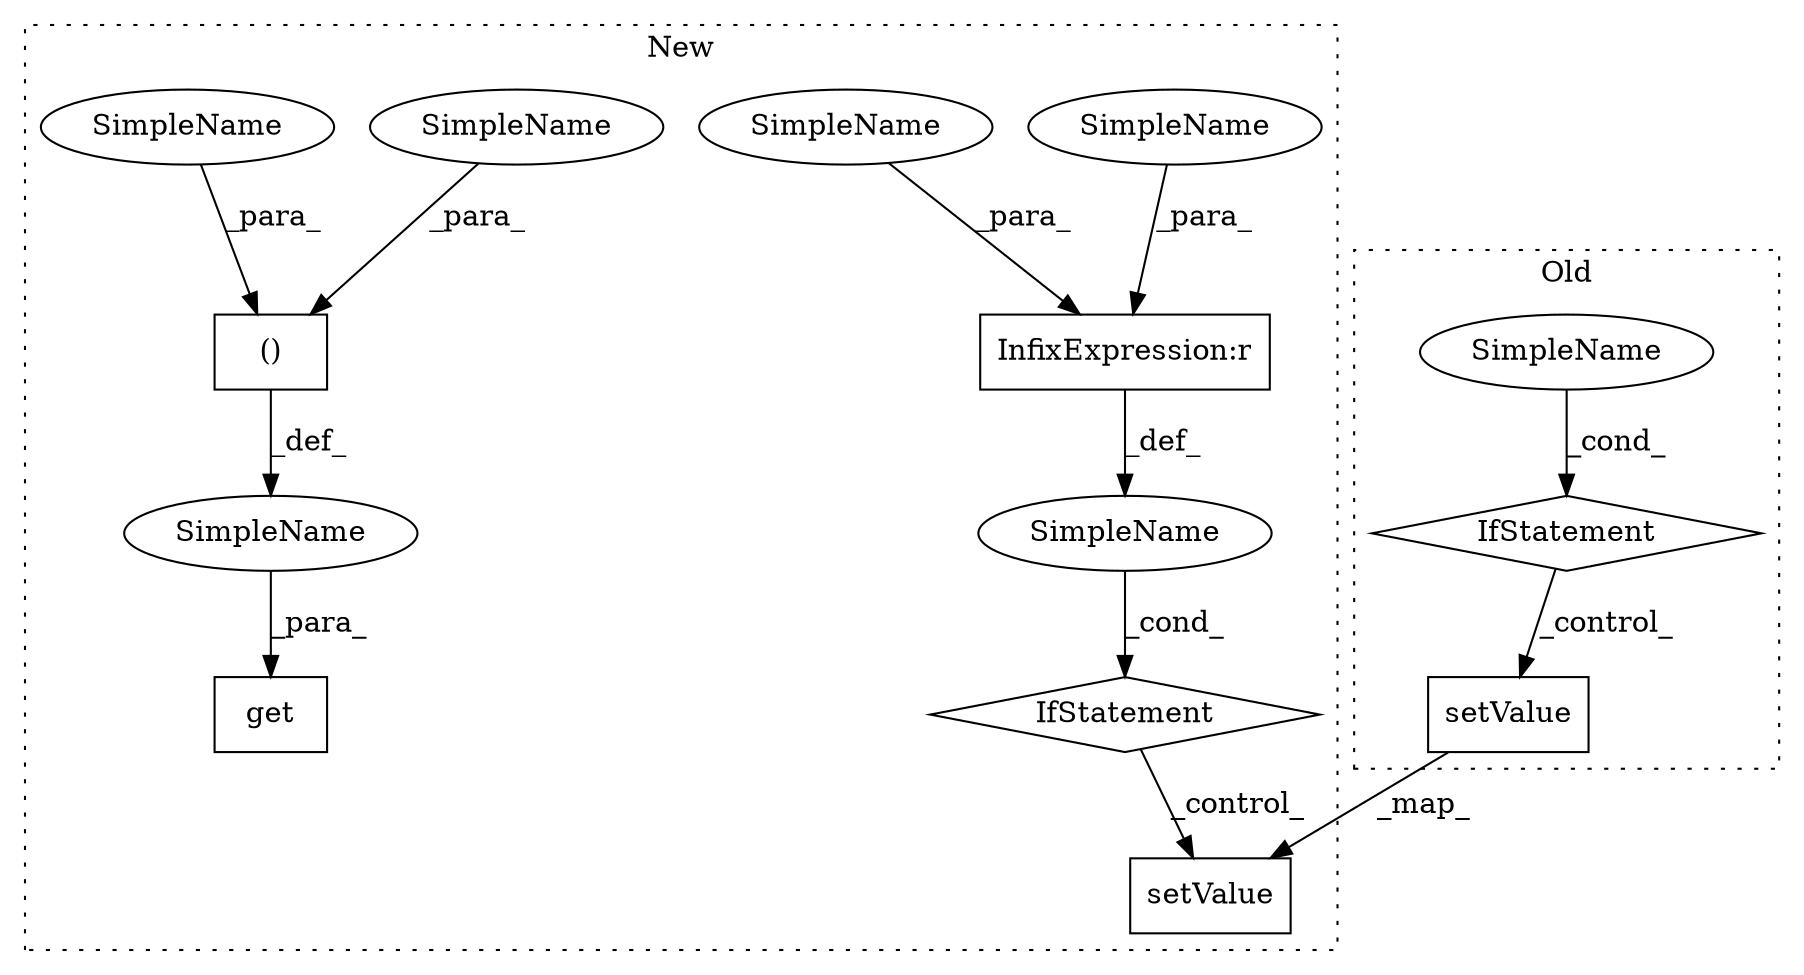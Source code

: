 digraph G {
subgraph cluster0 {
1 [label="setValue" a="32" s="47265,47282" l="9,1" shape="box"];
4 [label="IfStatement" a="25" s="46941,46996" l="8,2" shape="diamond"];
5 [label="SimpleName" a="42" s="" l="" shape="ellipse"];
label = "Old";
style="dotted";
}
subgraph cluster1 {
2 [label="setValue" a="32" s="47736,47753" l="9,1" shape="box"];
3 [label="InfixExpression:r" a="27" s="47693" l="4" shape="box"];
6 [label="IfStatement" a="25" s="47681,47701" l="4,2" shape="diamond"];
7 [label="SimpleName" a="42" s="" l="" shape="ellipse"];
8 [label="()" a="106" s="47557" l="21" shape="box"];
9 [label="SimpleName" a="42" s="" l="" shape="ellipse"];
10 [label="get" a="32" s="47526,47578" l="4,2" shape="box"];
11 [label="SimpleName" a="42" s="47685" l="8" shape="ellipse"];
12 [label="SimpleName" a="42" s="47557" l="4" shape="ellipse"];
13 [label="SimpleName" a="42" s="47697" l="4" shape="ellipse"];
14 [label="SimpleName" a="42" s="47574" l="4" shape="ellipse"];
label = "New";
style="dotted";
}
1 -> 2 [label="_map_"];
3 -> 7 [label="_def_"];
4 -> 1 [label="_control_"];
5 -> 4 [label="_cond_"];
6 -> 2 [label="_control_"];
7 -> 6 [label="_cond_"];
8 -> 9 [label="_def_"];
9 -> 10 [label="_para_"];
11 -> 3 [label="_para_"];
12 -> 8 [label="_para_"];
13 -> 3 [label="_para_"];
14 -> 8 [label="_para_"];
}